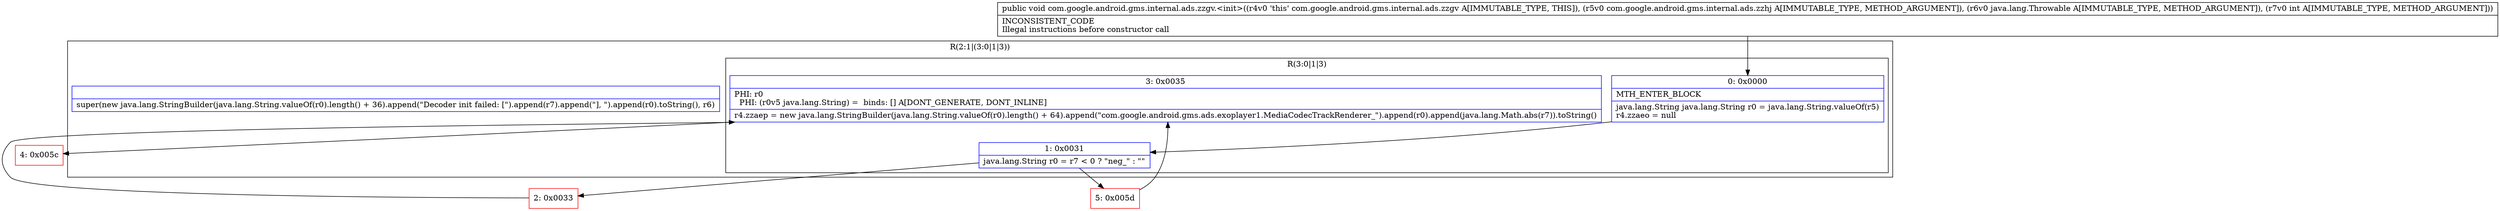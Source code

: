 digraph "CFG forcom.google.android.gms.internal.ads.zzgv.\<init\>(Lcom\/google\/android\/gms\/internal\/ads\/zzhj;Ljava\/lang\/Throwable;I)V" {
subgraph cluster_Region_1549210459 {
label = "R(2:1|(3:0|1|3))";
node [shape=record,color=blue];
Node_InsnContainer_1806896180 [shape=record,label="{|super(new java.lang.StringBuilder(java.lang.String.valueOf(r0).length() + 36).append(\"Decoder init failed: [\").append(r7).append(\"], \").append(r0).toString(), r6)\l}"];
subgraph cluster_Region_417928188 {
label = "R(3:0|1|3)";
node [shape=record,color=blue];
Node_0 [shape=record,label="{0\:\ 0x0000|MTH_ENTER_BLOCK\l|java.lang.String java.lang.String r0 = java.lang.String.valueOf(r5)\lr4.zzaeo = null\l}"];
Node_1 [shape=record,label="{1\:\ 0x0031|java.lang.String r0 = r7 \< 0 ? \"neg_\" : \"\"\l}"];
Node_3 [shape=record,label="{3\:\ 0x0035|PHI: r0 \l  PHI: (r0v5 java.lang.String) =  binds: [] A[DONT_GENERATE, DONT_INLINE]\l|r4.zzaep = new java.lang.StringBuilder(java.lang.String.valueOf(r0).length() + 64).append(\"com.google.android.gms.ads.exoplayer1.MediaCodecTrackRenderer_\").append(r0).append(java.lang.Math.abs(r7)).toString()\l}"];
}
}
Node_2 [shape=record,color=red,label="{2\:\ 0x0033}"];
Node_4 [shape=record,color=red,label="{4\:\ 0x005c}"];
Node_5 [shape=record,color=red,label="{5\:\ 0x005d}"];
MethodNode[shape=record,label="{public void com.google.android.gms.internal.ads.zzgv.\<init\>((r4v0 'this' com.google.android.gms.internal.ads.zzgv A[IMMUTABLE_TYPE, THIS]), (r5v0 com.google.android.gms.internal.ads.zzhj A[IMMUTABLE_TYPE, METHOD_ARGUMENT]), (r6v0 java.lang.Throwable A[IMMUTABLE_TYPE, METHOD_ARGUMENT]), (r7v0 int A[IMMUTABLE_TYPE, METHOD_ARGUMENT]))  | INCONSISTENT_CODE\lIllegal instructions before constructor call\l}"];
MethodNode -> Node_0;
Node_0 -> Node_1;
Node_1 -> Node_2;
Node_1 -> Node_5;
Node_3 -> Node_4;
Node_2 -> Node_3;
Node_5 -> Node_3;
}

